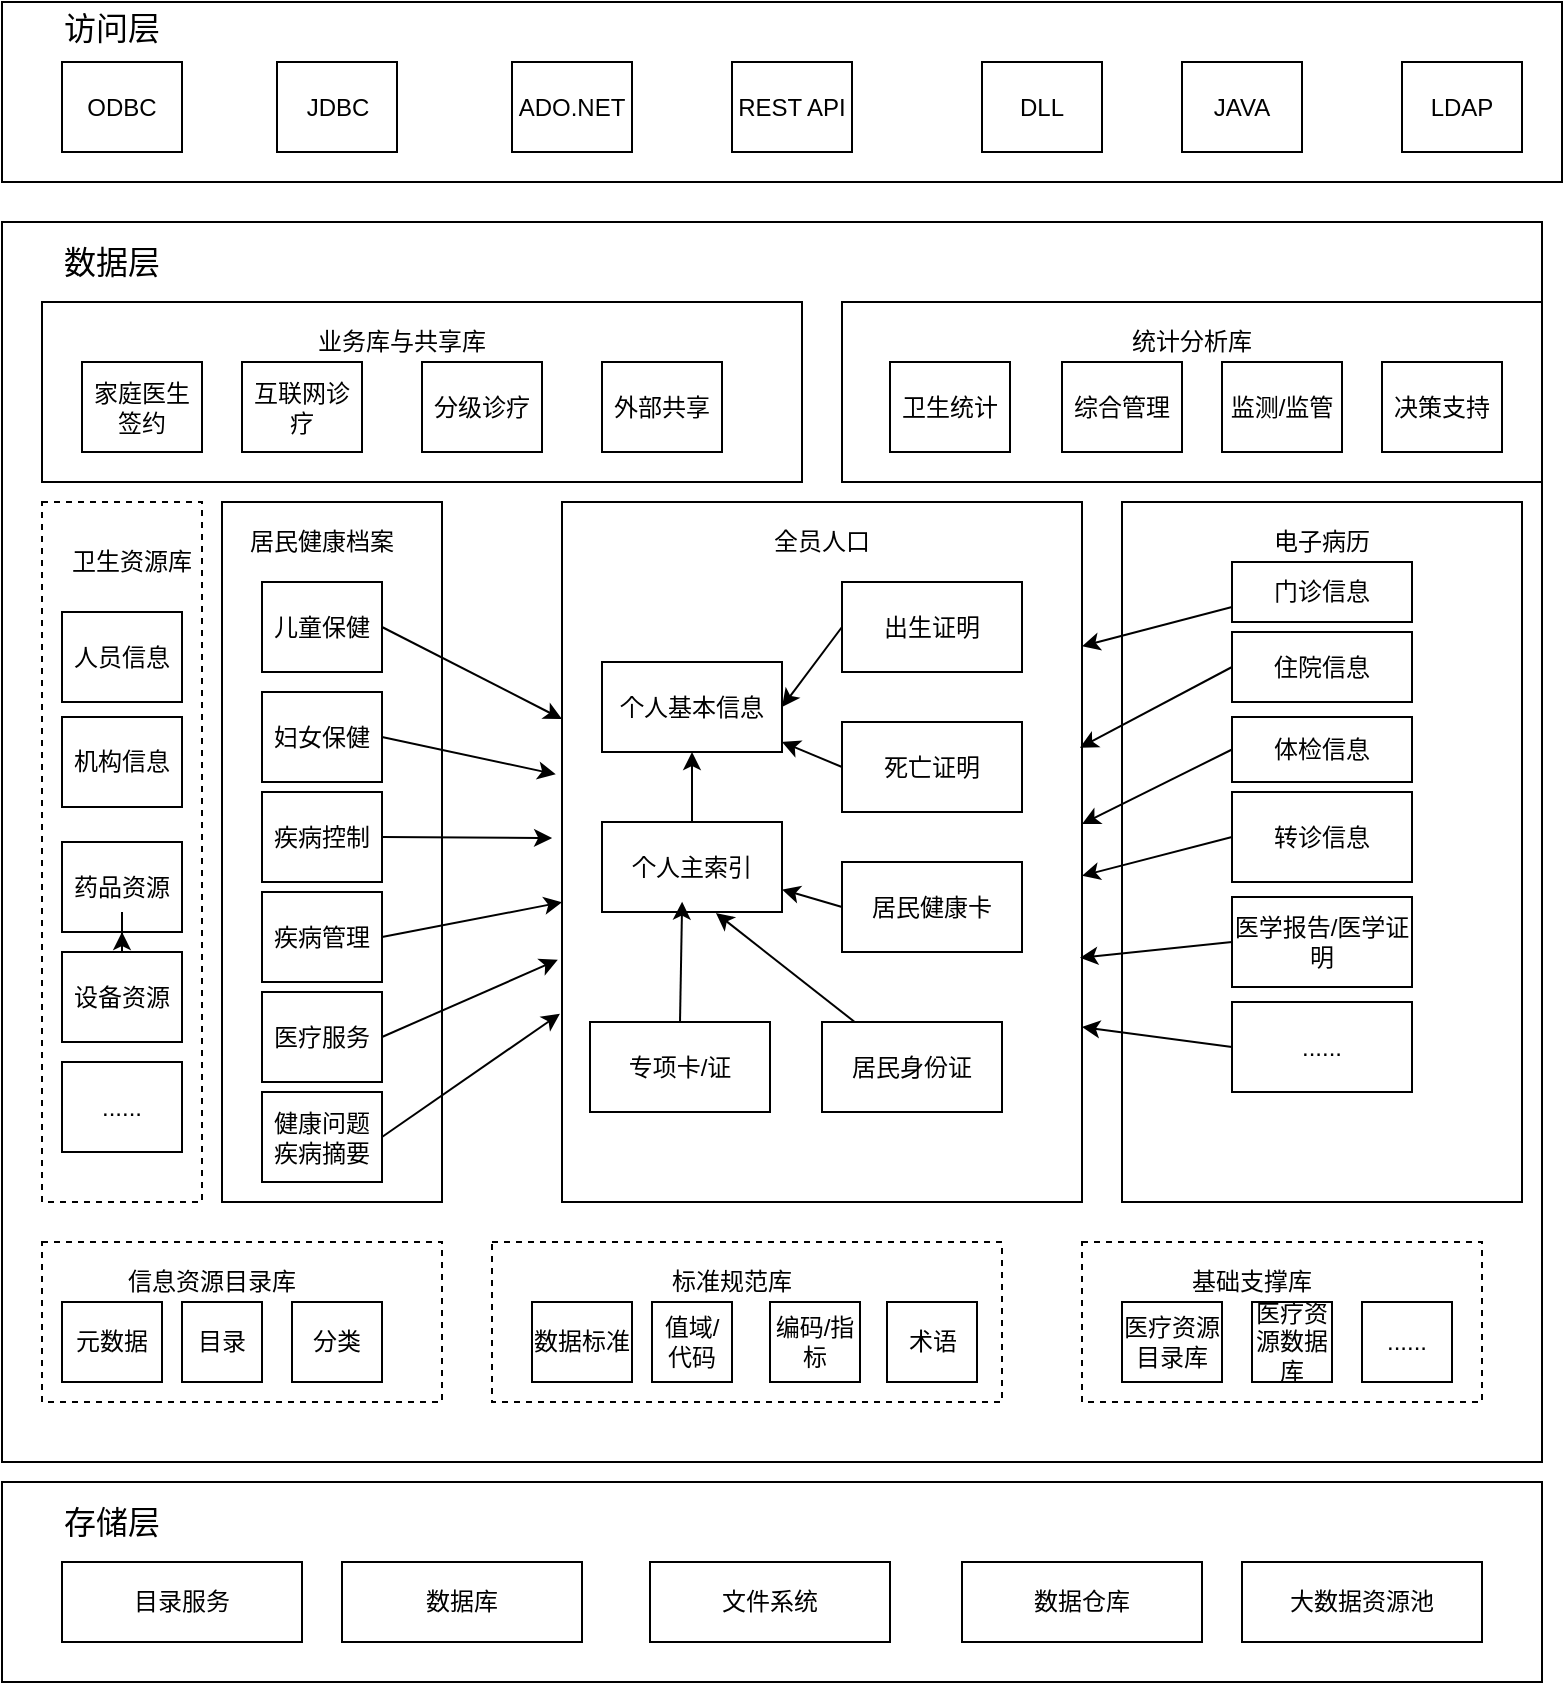 <mxfile version="14.2.9" type="github">
  <diagram id="prtHgNgQTEPvFCAcTncT" name="Page-1">
    <mxGraphModel dx="1422" dy="772" grid="1" gridSize="10" guides="1" tooltips="1" connect="1" arrows="1" fold="1" page="1" pageScale="1" pageWidth="827" pageHeight="1169" math="0" shadow="0">
      <root>
        <mxCell id="0" />
        <mxCell id="1" parent="0" />
        <mxCell id="BFTq7_KF8aVC6eQu7_rG-1" value="" style="rounded=0;whiteSpace=wrap;html=1;" vertex="1" parent="1">
          <mxGeometry x="30" y="40" width="780" height="90" as="geometry" />
        </mxCell>
        <mxCell id="BFTq7_KF8aVC6eQu7_rG-2" value="ODBC" style="rounded=0;whiteSpace=wrap;html=1;" vertex="1" parent="1">
          <mxGeometry x="60" y="70" width="60" height="45" as="geometry" />
        </mxCell>
        <mxCell id="BFTq7_KF8aVC6eQu7_rG-3" value="JDBC" style="rounded=0;whiteSpace=wrap;html=1;" vertex="1" parent="1">
          <mxGeometry x="167.5" y="70" width="60" height="45" as="geometry" />
        </mxCell>
        <mxCell id="BFTq7_KF8aVC6eQu7_rG-4" value="ADO.NET" style="rounded=0;whiteSpace=wrap;html=1;" vertex="1" parent="1">
          <mxGeometry x="285" y="70" width="60" height="45" as="geometry" />
        </mxCell>
        <mxCell id="BFTq7_KF8aVC6eQu7_rG-5" value="REST API" style="rounded=0;whiteSpace=wrap;html=1;" vertex="1" parent="1">
          <mxGeometry x="395" y="70" width="60" height="45" as="geometry" />
        </mxCell>
        <mxCell id="BFTq7_KF8aVC6eQu7_rG-6" value="DLL" style="rounded=0;whiteSpace=wrap;html=1;" vertex="1" parent="1">
          <mxGeometry x="520" y="70" width="60" height="45" as="geometry" />
        </mxCell>
        <mxCell id="BFTq7_KF8aVC6eQu7_rG-7" value="JAVA" style="rounded=0;whiteSpace=wrap;html=1;" vertex="1" parent="1">
          <mxGeometry x="620" y="70" width="60" height="45" as="geometry" />
        </mxCell>
        <mxCell id="BFTq7_KF8aVC6eQu7_rG-8" value="LDAP" style="rounded=0;whiteSpace=wrap;html=1;" vertex="1" parent="1">
          <mxGeometry x="730" y="70" width="60" height="45" as="geometry" />
        </mxCell>
        <mxCell id="BFTq7_KF8aVC6eQu7_rG-9" value="访问层" style="text;html=1;strokeColor=none;fillColor=none;align=center;verticalAlign=middle;whiteSpace=wrap;rounded=0;fontSize=16;" vertex="1" parent="1">
          <mxGeometry x="50" y="42.5" width="70" height="20" as="geometry" />
        </mxCell>
        <mxCell id="BFTq7_KF8aVC6eQu7_rG-11" value="" style="rounded=0;whiteSpace=wrap;html=1;" vertex="1" parent="1">
          <mxGeometry x="30" y="150" width="770" height="620" as="geometry" />
        </mxCell>
        <mxCell id="BFTq7_KF8aVC6eQu7_rG-12" value="数据层" style="text;html=1;strokeColor=none;fillColor=none;align=center;verticalAlign=middle;whiteSpace=wrap;rounded=0;fontSize=16;" vertex="1" parent="1">
          <mxGeometry x="50" y="160" width="70" height="20" as="geometry" />
        </mxCell>
        <mxCell id="BFTq7_KF8aVC6eQu7_rG-13" value="" style="rounded=0;whiteSpace=wrap;html=1;" vertex="1" parent="1">
          <mxGeometry x="50" y="190" width="380" height="90" as="geometry" />
        </mxCell>
        <mxCell id="BFTq7_KF8aVC6eQu7_rG-14" value="家庭医生签约" style="rounded=0;whiteSpace=wrap;html=1;" vertex="1" parent="1">
          <mxGeometry x="70" y="220" width="60" height="45" as="geometry" />
        </mxCell>
        <mxCell id="BFTq7_KF8aVC6eQu7_rG-15" value="互联网诊疗" style="rounded=0;whiteSpace=wrap;html=1;" vertex="1" parent="1">
          <mxGeometry x="150" y="220" width="60" height="45" as="geometry" />
        </mxCell>
        <mxCell id="BFTq7_KF8aVC6eQu7_rG-16" value="分级诊疗" style="rounded=0;whiteSpace=wrap;html=1;" vertex="1" parent="1">
          <mxGeometry x="240" y="220" width="60" height="45" as="geometry" />
        </mxCell>
        <mxCell id="BFTq7_KF8aVC6eQu7_rG-18" value="外部共享" style="rounded=0;whiteSpace=wrap;html=1;" vertex="1" parent="1">
          <mxGeometry x="330" y="220" width="60" height="45" as="geometry" />
        </mxCell>
        <mxCell id="BFTq7_KF8aVC6eQu7_rG-21" value="业务库与共享库" style="text;html=1;strokeColor=none;fillColor=none;align=center;verticalAlign=middle;whiteSpace=wrap;rounded=0;" vertex="1" parent="1">
          <mxGeometry x="160" y="200" width="140" height="20" as="geometry" />
        </mxCell>
        <mxCell id="BFTq7_KF8aVC6eQu7_rG-23" value="" style="rounded=0;whiteSpace=wrap;html=1;" vertex="1" parent="1">
          <mxGeometry x="450" y="190" width="350" height="90" as="geometry" />
        </mxCell>
        <mxCell id="BFTq7_KF8aVC6eQu7_rG-24" value="卫生统计" style="rounded=0;whiteSpace=wrap;html=1;" vertex="1" parent="1">
          <mxGeometry x="474" y="220" width="60" height="45" as="geometry" />
        </mxCell>
        <mxCell id="BFTq7_KF8aVC6eQu7_rG-25" value="综合管理" style="rounded=0;whiteSpace=wrap;html=1;" vertex="1" parent="1">
          <mxGeometry x="560" y="220" width="60" height="45" as="geometry" />
        </mxCell>
        <mxCell id="BFTq7_KF8aVC6eQu7_rG-26" value="监测/监管" style="rounded=0;whiteSpace=wrap;html=1;" vertex="1" parent="1">
          <mxGeometry x="640" y="220" width="60" height="45" as="geometry" />
        </mxCell>
        <mxCell id="BFTq7_KF8aVC6eQu7_rG-27" value="决策支持" style="rounded=0;whiteSpace=wrap;html=1;" vertex="1" parent="1">
          <mxGeometry x="720" y="220" width="60" height="45" as="geometry" />
        </mxCell>
        <mxCell id="BFTq7_KF8aVC6eQu7_rG-28" value="统计分析库" style="text;html=1;strokeColor=none;fillColor=none;align=center;verticalAlign=middle;whiteSpace=wrap;rounded=0;" vertex="1" parent="1">
          <mxGeometry x="555" y="200" width="140" height="20" as="geometry" />
        </mxCell>
        <mxCell id="BFTq7_KF8aVC6eQu7_rG-29" value="" style="rounded=0;whiteSpace=wrap;html=1;dashed=1;" vertex="1" parent="1">
          <mxGeometry x="50" y="290" width="80" height="350" as="geometry" />
        </mxCell>
        <mxCell id="BFTq7_KF8aVC6eQu7_rG-30" value="卫生资源库" style="text;html=1;strokeColor=none;fillColor=none;align=center;verticalAlign=middle;whiteSpace=wrap;rounded=0;" vertex="1" parent="1">
          <mxGeometry x="60" y="310" width="70" height="20" as="geometry" />
        </mxCell>
        <mxCell id="BFTq7_KF8aVC6eQu7_rG-31" value="人员信息" style="rounded=0;whiteSpace=wrap;html=1;" vertex="1" parent="1">
          <mxGeometry x="60" y="345" width="60" height="45" as="geometry" />
        </mxCell>
        <mxCell id="BFTq7_KF8aVC6eQu7_rG-32" value="机构信息" style="rounded=0;whiteSpace=wrap;html=1;" vertex="1" parent="1">
          <mxGeometry x="60" y="397.5" width="60" height="45" as="geometry" />
        </mxCell>
        <mxCell id="BFTq7_KF8aVC6eQu7_rG-33" value="药品资源" style="rounded=0;whiteSpace=wrap;html=1;" vertex="1" parent="1">
          <mxGeometry x="60" y="460" width="60" height="45" as="geometry" />
        </mxCell>
        <mxCell id="BFTq7_KF8aVC6eQu7_rG-106" value="" style="edgeStyle=orthogonalEdgeStyle;rounded=0;orthogonalLoop=1;jettySize=auto;html=1;" edge="1" parent="1" source="BFTq7_KF8aVC6eQu7_rG-34" target="BFTq7_KF8aVC6eQu7_rG-33">
          <mxGeometry relative="1" as="geometry" />
        </mxCell>
        <mxCell id="BFTq7_KF8aVC6eQu7_rG-34" value="设备资源" style="rounded=0;whiteSpace=wrap;html=1;" vertex="1" parent="1">
          <mxGeometry x="60" y="515" width="60" height="45" as="geometry" />
        </mxCell>
        <mxCell id="BFTq7_KF8aVC6eQu7_rG-35" value="......" style="rounded=0;whiteSpace=wrap;html=1;" vertex="1" parent="1">
          <mxGeometry x="60" y="570" width="60" height="45" as="geometry" />
        </mxCell>
        <mxCell id="BFTq7_KF8aVC6eQu7_rG-36" value="" style="rounded=0;whiteSpace=wrap;html=1;" vertex="1" parent="1">
          <mxGeometry x="140" y="290" width="110" height="350" as="geometry" />
        </mxCell>
        <mxCell id="BFTq7_KF8aVC6eQu7_rG-37" value="居民健康档案" style="text;html=1;strokeColor=none;fillColor=none;align=center;verticalAlign=middle;whiteSpace=wrap;rounded=0;" vertex="1" parent="1">
          <mxGeometry x="150" y="300" width="80" height="20" as="geometry" />
        </mxCell>
        <mxCell id="BFTq7_KF8aVC6eQu7_rG-38" value="儿童保健" style="rounded=0;whiteSpace=wrap;html=1;" vertex="1" parent="1">
          <mxGeometry x="160" y="330" width="60" height="45" as="geometry" />
        </mxCell>
        <mxCell id="BFTq7_KF8aVC6eQu7_rG-39" value="妇女保健" style="rounded=0;whiteSpace=wrap;html=1;" vertex="1" parent="1">
          <mxGeometry x="160" y="385" width="60" height="45" as="geometry" />
        </mxCell>
        <mxCell id="BFTq7_KF8aVC6eQu7_rG-40" value="疾病控制" style="rounded=0;whiteSpace=wrap;html=1;" vertex="1" parent="1">
          <mxGeometry x="160" y="435" width="60" height="45" as="geometry" />
        </mxCell>
        <mxCell id="BFTq7_KF8aVC6eQu7_rG-41" value="疾病管理" style="rounded=0;whiteSpace=wrap;html=1;" vertex="1" parent="1">
          <mxGeometry x="160" y="485" width="60" height="45" as="geometry" />
        </mxCell>
        <mxCell id="BFTq7_KF8aVC6eQu7_rG-42" value="医疗服务" style="rounded=0;whiteSpace=wrap;html=1;" vertex="1" parent="1">
          <mxGeometry x="160" y="535" width="60" height="45" as="geometry" />
        </mxCell>
        <mxCell id="BFTq7_KF8aVC6eQu7_rG-43" value="健康问题疾病摘要" style="rounded=0;whiteSpace=wrap;html=1;" vertex="1" parent="1">
          <mxGeometry x="160" y="585" width="60" height="45" as="geometry" />
        </mxCell>
        <mxCell id="BFTq7_KF8aVC6eQu7_rG-44" value="" style="rounded=0;whiteSpace=wrap;html=1;" vertex="1" parent="1">
          <mxGeometry x="310" y="290" width="260" height="350" as="geometry" />
        </mxCell>
        <mxCell id="BFTq7_KF8aVC6eQu7_rG-47" value="" style="endArrow=classic;html=1;exitX=1;exitY=0.5;exitDx=0;exitDy=0;" edge="1" parent="1" source="BFTq7_KF8aVC6eQu7_rG-38" target="BFTq7_KF8aVC6eQu7_rG-44">
          <mxGeometry width="50" height="50" relative="1" as="geometry">
            <mxPoint x="390" y="380" as="sourcePoint" />
            <mxPoint x="440" y="330" as="targetPoint" />
          </mxGeometry>
        </mxCell>
        <mxCell id="BFTq7_KF8aVC6eQu7_rG-48" value="全员人口" style="text;html=1;strokeColor=none;fillColor=none;align=center;verticalAlign=middle;whiteSpace=wrap;rounded=0;" vertex="1" parent="1">
          <mxGeometry x="400" y="300" width="80" height="20" as="geometry" />
        </mxCell>
        <mxCell id="BFTq7_KF8aVC6eQu7_rG-49" value="" style="endArrow=classic;html=1;exitX=1;exitY=0.5;exitDx=0;exitDy=0;entryX=-0.012;entryY=0.389;entryDx=0;entryDy=0;entryPerimeter=0;" edge="1" parent="1" source="BFTq7_KF8aVC6eQu7_rG-39" target="BFTq7_KF8aVC6eQu7_rG-44">
          <mxGeometry width="50" height="50" relative="1" as="geometry">
            <mxPoint x="230" y="362.5" as="sourcePoint" />
            <mxPoint x="318.96" y="374.9" as="targetPoint" />
          </mxGeometry>
        </mxCell>
        <mxCell id="BFTq7_KF8aVC6eQu7_rG-50" value="" style="endArrow=classic;html=1;exitX=1;exitY=0.5;exitDx=0;exitDy=0;entryX=-0.019;entryY=0.48;entryDx=0;entryDy=0;entryPerimeter=0;" edge="1" parent="1" source="BFTq7_KF8aVC6eQu7_rG-40" target="BFTq7_KF8aVC6eQu7_rG-44">
          <mxGeometry width="50" height="50" relative="1" as="geometry">
            <mxPoint x="230" y="417.5" as="sourcePoint" />
            <mxPoint x="316.1" y="414.1" as="targetPoint" />
          </mxGeometry>
        </mxCell>
        <mxCell id="BFTq7_KF8aVC6eQu7_rG-51" value="" style="endArrow=classic;html=1;exitX=1;exitY=0.5;exitDx=0;exitDy=0;" edge="1" parent="1" source="BFTq7_KF8aVC6eQu7_rG-41" target="BFTq7_KF8aVC6eQu7_rG-44">
          <mxGeometry width="50" height="50" relative="1" as="geometry">
            <mxPoint x="230" y="467.5" as="sourcePoint" />
            <mxPoint x="315.06" y="468" as="targetPoint" />
          </mxGeometry>
        </mxCell>
        <mxCell id="BFTq7_KF8aVC6eQu7_rG-52" value="" style="endArrow=classic;html=1;exitX=1;exitY=0.5;exitDx=0;exitDy=0;entryX=-0.008;entryY=0.654;entryDx=0;entryDy=0;entryPerimeter=0;" edge="1" parent="1" source="BFTq7_KF8aVC6eQu7_rG-42" target="BFTq7_KF8aVC6eQu7_rG-44">
          <mxGeometry width="50" height="50" relative="1" as="geometry">
            <mxPoint x="230" y="517.5" as="sourcePoint" />
            <mxPoint x="316.1" y="521.9" as="targetPoint" />
          </mxGeometry>
        </mxCell>
        <mxCell id="BFTq7_KF8aVC6eQu7_rG-53" value="" style="endArrow=classic;html=1;exitX=1;exitY=0.5;exitDx=0;exitDy=0;entryX=-0.004;entryY=0.731;entryDx=0;entryDy=0;entryPerimeter=0;" edge="1" parent="1" source="BFTq7_KF8aVC6eQu7_rG-43" target="BFTq7_KF8aVC6eQu7_rG-44">
          <mxGeometry width="50" height="50" relative="1" as="geometry">
            <mxPoint x="230" y="567.5" as="sourcePoint" />
            <mxPoint x="320" y="562.5" as="targetPoint" />
          </mxGeometry>
        </mxCell>
        <mxCell id="BFTq7_KF8aVC6eQu7_rG-54" value="个人基本信息" style="rounded=0;whiteSpace=wrap;html=1;" vertex="1" parent="1">
          <mxGeometry x="330" y="370" width="90" height="45" as="geometry" />
        </mxCell>
        <mxCell id="BFTq7_KF8aVC6eQu7_rG-55" value="出生证明" style="rounded=0;whiteSpace=wrap;html=1;" vertex="1" parent="1">
          <mxGeometry x="450" y="330" width="90" height="45" as="geometry" />
        </mxCell>
        <mxCell id="BFTq7_KF8aVC6eQu7_rG-56" value="死亡证明" style="rounded=0;whiteSpace=wrap;html=1;" vertex="1" parent="1">
          <mxGeometry x="450" y="400" width="90" height="45" as="geometry" />
        </mxCell>
        <mxCell id="BFTq7_KF8aVC6eQu7_rG-58" value="" style="endArrow=classic;html=1;exitX=0;exitY=0.5;exitDx=0;exitDy=0;" edge="1" parent="1" source="BFTq7_KF8aVC6eQu7_rG-56">
          <mxGeometry width="50" height="50" relative="1" as="geometry">
            <mxPoint x="460" y="373.75" as="sourcePoint" />
            <mxPoint x="420" y="410" as="targetPoint" />
          </mxGeometry>
        </mxCell>
        <mxCell id="BFTq7_KF8aVC6eQu7_rG-59" value="居民健康卡" style="rounded=0;whiteSpace=wrap;html=1;" vertex="1" parent="1">
          <mxGeometry x="450" y="470" width="90" height="45" as="geometry" />
        </mxCell>
        <mxCell id="BFTq7_KF8aVC6eQu7_rG-60" value="居民身份证" style="rounded=0;whiteSpace=wrap;html=1;" vertex="1" parent="1">
          <mxGeometry x="440" y="550" width="90" height="45" as="geometry" />
        </mxCell>
        <mxCell id="BFTq7_KF8aVC6eQu7_rG-61" value="专项卡/证" style="rounded=0;whiteSpace=wrap;html=1;" vertex="1" parent="1">
          <mxGeometry x="324" y="550" width="90" height="45" as="geometry" />
        </mxCell>
        <mxCell id="BFTq7_KF8aVC6eQu7_rG-62" value="个人主索引" style="rounded=0;whiteSpace=wrap;html=1;" vertex="1" parent="1">
          <mxGeometry x="330" y="450" width="90" height="45" as="geometry" />
        </mxCell>
        <mxCell id="BFTq7_KF8aVC6eQu7_rG-63" value="" style="endArrow=classic;html=1;exitX=0;exitY=0.5;exitDx=0;exitDy=0;entryX=1;entryY=0.75;entryDx=0;entryDy=0;" edge="1" parent="1" source="BFTq7_KF8aVC6eQu7_rG-59" target="BFTq7_KF8aVC6eQu7_rG-62">
          <mxGeometry width="50" height="50" relative="1" as="geometry">
            <mxPoint x="460" y="432.5" as="sourcePoint" />
            <mxPoint x="420.01" y="383.74" as="targetPoint" />
          </mxGeometry>
        </mxCell>
        <mxCell id="BFTq7_KF8aVC6eQu7_rG-64" value="" style="endArrow=classic;html=1;entryX=0.633;entryY=1.011;entryDx=0;entryDy=0;entryPerimeter=0;" edge="1" parent="1" source="BFTq7_KF8aVC6eQu7_rG-60" target="BFTq7_KF8aVC6eQu7_rG-62">
          <mxGeometry width="50" height="50" relative="1" as="geometry">
            <mxPoint x="460" y="502.5" as="sourcePoint" />
            <mxPoint x="430" y="486.25" as="targetPoint" />
          </mxGeometry>
        </mxCell>
        <mxCell id="BFTq7_KF8aVC6eQu7_rG-65" value="" style="endArrow=classic;html=1;entryX=0.231;entryY=0.571;entryDx=0;entryDy=0;entryPerimeter=0;exitX=0.5;exitY=0;exitDx=0;exitDy=0;" edge="1" parent="1" source="BFTq7_KF8aVC6eQu7_rG-61" target="BFTq7_KF8aVC6eQu7_rG-44">
          <mxGeometry width="50" height="50" relative="1" as="geometry">
            <mxPoint x="454.224" y="560" as="sourcePoint" />
            <mxPoint x="396.97" y="497.995" as="targetPoint" />
          </mxGeometry>
        </mxCell>
        <mxCell id="BFTq7_KF8aVC6eQu7_rG-66" value="" style="endArrow=classic;html=1;entryX=0.5;entryY=1;entryDx=0;entryDy=0;" edge="1" parent="1" source="BFTq7_KF8aVC6eQu7_rG-62" target="BFTq7_KF8aVC6eQu7_rG-54">
          <mxGeometry width="50" height="50" relative="1" as="geometry">
            <mxPoint x="454.224" y="560" as="sourcePoint" />
            <mxPoint x="396.97" y="497.995" as="targetPoint" />
          </mxGeometry>
        </mxCell>
        <mxCell id="BFTq7_KF8aVC6eQu7_rG-67" value="" style="rounded=0;whiteSpace=wrap;html=1;" vertex="1" parent="1">
          <mxGeometry x="590" y="290" width="200" height="350" as="geometry" />
        </mxCell>
        <mxCell id="BFTq7_KF8aVC6eQu7_rG-68" value="电子病历" style="text;html=1;strokeColor=none;fillColor=none;align=center;verticalAlign=middle;whiteSpace=wrap;rounded=0;" vertex="1" parent="1">
          <mxGeometry x="650" y="300" width="80" height="20" as="geometry" />
        </mxCell>
        <mxCell id="BFTq7_KF8aVC6eQu7_rG-69" value="门诊信息" style="rounded=0;whiteSpace=wrap;html=1;" vertex="1" parent="1">
          <mxGeometry x="645" y="320" width="90" height="30" as="geometry" />
        </mxCell>
        <mxCell id="BFTq7_KF8aVC6eQu7_rG-70" value="住院信息" style="rounded=0;whiteSpace=wrap;html=1;" vertex="1" parent="1">
          <mxGeometry x="645" y="355" width="90" height="35" as="geometry" />
        </mxCell>
        <mxCell id="BFTq7_KF8aVC6eQu7_rG-71" value="体检信息" style="rounded=0;whiteSpace=wrap;html=1;" vertex="1" parent="1">
          <mxGeometry x="645" y="397.5" width="90" height="32.5" as="geometry" />
        </mxCell>
        <mxCell id="BFTq7_KF8aVC6eQu7_rG-72" value="转诊信息" style="rounded=0;whiteSpace=wrap;html=1;" vertex="1" parent="1">
          <mxGeometry x="645" y="435" width="90" height="45" as="geometry" />
        </mxCell>
        <mxCell id="BFTq7_KF8aVC6eQu7_rG-73" value="医学报告/医学证明" style="rounded=0;whiteSpace=wrap;html=1;" vertex="1" parent="1">
          <mxGeometry x="645" y="487.5" width="90" height="45" as="geometry" />
        </mxCell>
        <mxCell id="BFTq7_KF8aVC6eQu7_rG-74" value="......" style="rounded=0;whiteSpace=wrap;html=1;" vertex="1" parent="1">
          <mxGeometry x="645" y="540" width="90" height="45" as="geometry" />
        </mxCell>
        <mxCell id="BFTq7_KF8aVC6eQu7_rG-76" value="" style="endArrow=classic;html=1;exitX=0;exitY=0.5;exitDx=0;exitDy=0;entryX=1;entryY=0.5;entryDx=0;entryDy=0;" edge="1" parent="1" source="BFTq7_KF8aVC6eQu7_rG-55" target="BFTq7_KF8aVC6eQu7_rG-54">
          <mxGeometry width="50" height="50" relative="1" as="geometry">
            <mxPoint x="460" y="432.5" as="sourcePoint" />
            <mxPoint x="420.01" y="383.74" as="targetPoint" />
          </mxGeometry>
        </mxCell>
        <mxCell id="BFTq7_KF8aVC6eQu7_rG-77" value="" style="endArrow=classic;html=1;exitX=0;exitY=0.75;exitDx=0;exitDy=0;entryX=1;entryY=0.206;entryDx=0;entryDy=0;entryPerimeter=0;" edge="1" parent="1" source="BFTq7_KF8aVC6eQu7_rG-69" target="BFTq7_KF8aVC6eQu7_rG-44">
          <mxGeometry width="50" height="50" relative="1" as="geometry">
            <mxPoint x="460" y="362.5" as="sourcePoint" />
            <mxPoint x="430" y="362.5" as="targetPoint" />
          </mxGeometry>
        </mxCell>
        <mxCell id="BFTq7_KF8aVC6eQu7_rG-78" value="" style="endArrow=classic;html=1;exitX=0;exitY=0.5;exitDx=0;exitDy=0;entryX=0.996;entryY=0.351;entryDx=0;entryDy=0;entryPerimeter=0;" edge="1" parent="1" source="BFTq7_KF8aVC6eQu7_rG-70" target="BFTq7_KF8aVC6eQu7_rG-44">
          <mxGeometry width="50" height="50" relative="1" as="geometry">
            <mxPoint x="655" y="352.5" as="sourcePoint" />
            <mxPoint x="580" y="372.1" as="targetPoint" />
          </mxGeometry>
        </mxCell>
        <mxCell id="BFTq7_KF8aVC6eQu7_rG-79" value="" style="endArrow=classic;html=1;exitX=0;exitY=0.5;exitDx=0;exitDy=0;entryX=1;entryY=0.46;entryDx=0;entryDy=0;entryPerimeter=0;" edge="1" parent="1" source="BFTq7_KF8aVC6eQu7_rG-71" target="BFTq7_KF8aVC6eQu7_rG-44">
          <mxGeometry width="50" height="50" relative="1" as="geometry">
            <mxPoint x="655" y="382.5" as="sourcePoint" />
            <mxPoint x="578.96" y="422.85" as="targetPoint" />
          </mxGeometry>
        </mxCell>
        <mxCell id="BFTq7_KF8aVC6eQu7_rG-80" value="" style="endArrow=classic;html=1;exitX=0;exitY=0.5;exitDx=0;exitDy=0;entryX=1;entryY=0.534;entryDx=0;entryDy=0;entryPerimeter=0;" edge="1" parent="1" source="BFTq7_KF8aVC6eQu7_rG-72" target="BFTq7_KF8aVC6eQu7_rG-44">
          <mxGeometry width="50" height="50" relative="1" as="geometry">
            <mxPoint x="665" y="392.5" as="sourcePoint" />
            <mxPoint x="588.96" y="432.85" as="targetPoint" />
          </mxGeometry>
        </mxCell>
        <mxCell id="BFTq7_KF8aVC6eQu7_rG-81" value="" style="endArrow=classic;html=1;exitX=0;exitY=0.5;exitDx=0;exitDy=0;entryX=0.996;entryY=0.651;entryDx=0;entryDy=0;entryPerimeter=0;" edge="1" parent="1" source="BFTq7_KF8aVC6eQu7_rG-73" target="BFTq7_KF8aVC6eQu7_rG-44">
          <mxGeometry width="50" height="50" relative="1" as="geometry">
            <mxPoint x="655" y="467.5" as="sourcePoint" />
            <mxPoint x="580" y="486.9" as="targetPoint" />
          </mxGeometry>
        </mxCell>
        <mxCell id="BFTq7_KF8aVC6eQu7_rG-82" value="" style="endArrow=classic;html=1;exitX=0;exitY=0.5;exitDx=0;exitDy=0;entryX=1;entryY=0.75;entryDx=0;entryDy=0;" edge="1" parent="1" source="BFTq7_KF8aVC6eQu7_rG-74" target="BFTq7_KF8aVC6eQu7_rG-44">
          <mxGeometry width="50" height="50" relative="1" as="geometry">
            <mxPoint x="655" y="520" as="sourcePoint" />
            <mxPoint x="578.96" y="527.85" as="targetPoint" />
          </mxGeometry>
        </mxCell>
        <mxCell id="BFTq7_KF8aVC6eQu7_rG-83" value="" style="rounded=0;whiteSpace=wrap;html=1;dashed=1;" vertex="1" parent="1">
          <mxGeometry x="50" y="660" width="200" height="80" as="geometry" />
        </mxCell>
        <mxCell id="BFTq7_KF8aVC6eQu7_rG-84" value="信息资源目录库" style="text;html=1;strokeColor=none;fillColor=none;align=center;verticalAlign=middle;whiteSpace=wrap;rounded=0;" vertex="1" parent="1">
          <mxGeometry x="90" y="670" width="90" height="20" as="geometry" />
        </mxCell>
        <mxCell id="BFTq7_KF8aVC6eQu7_rG-85" value="元数据" style="rounded=0;whiteSpace=wrap;html=1;" vertex="1" parent="1">
          <mxGeometry x="60" y="690" width="50" height="40" as="geometry" />
        </mxCell>
        <mxCell id="BFTq7_KF8aVC6eQu7_rG-86" value="目录" style="rounded=0;whiteSpace=wrap;html=1;" vertex="1" parent="1">
          <mxGeometry x="120" y="690" width="40" height="40" as="geometry" />
        </mxCell>
        <mxCell id="BFTq7_KF8aVC6eQu7_rG-87" value="分类" style="rounded=0;whiteSpace=wrap;html=1;" vertex="1" parent="1">
          <mxGeometry x="175" y="690" width="45" height="40" as="geometry" />
        </mxCell>
        <mxCell id="BFTq7_KF8aVC6eQu7_rG-88" value="" style="rounded=0;whiteSpace=wrap;html=1;dashed=1;" vertex="1" parent="1">
          <mxGeometry x="275" y="660" width="255" height="80" as="geometry" />
        </mxCell>
        <mxCell id="BFTq7_KF8aVC6eQu7_rG-89" value="标准规范库" style="text;html=1;strokeColor=none;fillColor=none;align=center;verticalAlign=middle;whiteSpace=wrap;rounded=0;" vertex="1" parent="1">
          <mxGeometry x="350" y="670" width="90" height="20" as="geometry" />
        </mxCell>
        <mxCell id="BFTq7_KF8aVC6eQu7_rG-90" value="数据标准" style="rounded=0;whiteSpace=wrap;html=1;" vertex="1" parent="1">
          <mxGeometry x="295" y="690" width="50" height="40" as="geometry" />
        </mxCell>
        <mxCell id="BFTq7_KF8aVC6eQu7_rG-91" value="值域/代码" style="rounded=0;whiteSpace=wrap;html=1;" vertex="1" parent="1">
          <mxGeometry x="355" y="690" width="40" height="40" as="geometry" />
        </mxCell>
        <mxCell id="BFTq7_KF8aVC6eQu7_rG-92" value="编码/指标" style="rounded=0;whiteSpace=wrap;html=1;" vertex="1" parent="1">
          <mxGeometry x="414" y="690" width="45" height="40" as="geometry" />
        </mxCell>
        <mxCell id="BFTq7_KF8aVC6eQu7_rG-93" value="术语" style="rounded=0;whiteSpace=wrap;html=1;" vertex="1" parent="1">
          <mxGeometry x="472.5" y="690" width="45" height="40" as="geometry" />
        </mxCell>
        <mxCell id="BFTq7_KF8aVC6eQu7_rG-94" value="" style="rounded=0;whiteSpace=wrap;html=1;dashed=1;" vertex="1" parent="1">
          <mxGeometry x="570" y="660" width="200" height="80" as="geometry" />
        </mxCell>
        <mxCell id="BFTq7_KF8aVC6eQu7_rG-95" value="基础支撑库" style="text;html=1;strokeColor=none;fillColor=none;align=center;verticalAlign=middle;whiteSpace=wrap;rounded=0;" vertex="1" parent="1">
          <mxGeometry x="610" y="670" width="90" height="20" as="geometry" />
        </mxCell>
        <mxCell id="BFTq7_KF8aVC6eQu7_rG-96" value="医疗资源目录库" style="rounded=0;whiteSpace=wrap;html=1;" vertex="1" parent="1">
          <mxGeometry x="590" y="690" width="50" height="40" as="geometry" />
        </mxCell>
        <mxCell id="BFTq7_KF8aVC6eQu7_rG-97" value="医疗资源数据库" style="rounded=0;whiteSpace=wrap;html=1;" vertex="1" parent="1">
          <mxGeometry x="655" y="690" width="40" height="40" as="geometry" />
        </mxCell>
        <mxCell id="BFTq7_KF8aVC6eQu7_rG-98" value="......" style="rounded=0;whiteSpace=wrap;html=1;" vertex="1" parent="1">
          <mxGeometry x="710" y="690" width="45" height="40" as="geometry" />
        </mxCell>
        <mxCell id="BFTq7_KF8aVC6eQu7_rG-99" value="" style="rounded=0;whiteSpace=wrap;html=1;" vertex="1" parent="1">
          <mxGeometry x="30" y="780" width="770" height="100" as="geometry" />
        </mxCell>
        <mxCell id="BFTq7_KF8aVC6eQu7_rG-100" value="存储层" style="text;html=1;strokeColor=none;fillColor=none;align=center;verticalAlign=middle;whiteSpace=wrap;rounded=0;fontSize=16;" vertex="1" parent="1">
          <mxGeometry x="40" y="790" width="90" height="20" as="geometry" />
        </mxCell>
        <mxCell id="BFTq7_KF8aVC6eQu7_rG-101" value="目录服务" style="rounded=0;whiteSpace=wrap;html=1;" vertex="1" parent="1">
          <mxGeometry x="60" y="820" width="120" height="40" as="geometry" />
        </mxCell>
        <mxCell id="BFTq7_KF8aVC6eQu7_rG-102" value="数据库" style="rounded=0;whiteSpace=wrap;html=1;" vertex="1" parent="1">
          <mxGeometry x="200" y="820" width="120" height="40" as="geometry" />
        </mxCell>
        <mxCell id="BFTq7_KF8aVC6eQu7_rG-103" value="文件系统" style="rounded=0;whiteSpace=wrap;html=1;" vertex="1" parent="1">
          <mxGeometry x="354" y="820" width="120" height="40" as="geometry" />
        </mxCell>
        <mxCell id="BFTq7_KF8aVC6eQu7_rG-104" value="数据仓库" style="rounded=0;whiteSpace=wrap;html=1;" vertex="1" parent="1">
          <mxGeometry x="510" y="820" width="120" height="40" as="geometry" />
        </mxCell>
        <mxCell id="BFTq7_KF8aVC6eQu7_rG-105" value="大数据资源池" style="rounded=0;whiteSpace=wrap;html=1;" vertex="1" parent="1">
          <mxGeometry x="650" y="820" width="120" height="40" as="geometry" />
        </mxCell>
      </root>
    </mxGraphModel>
  </diagram>
</mxfile>
